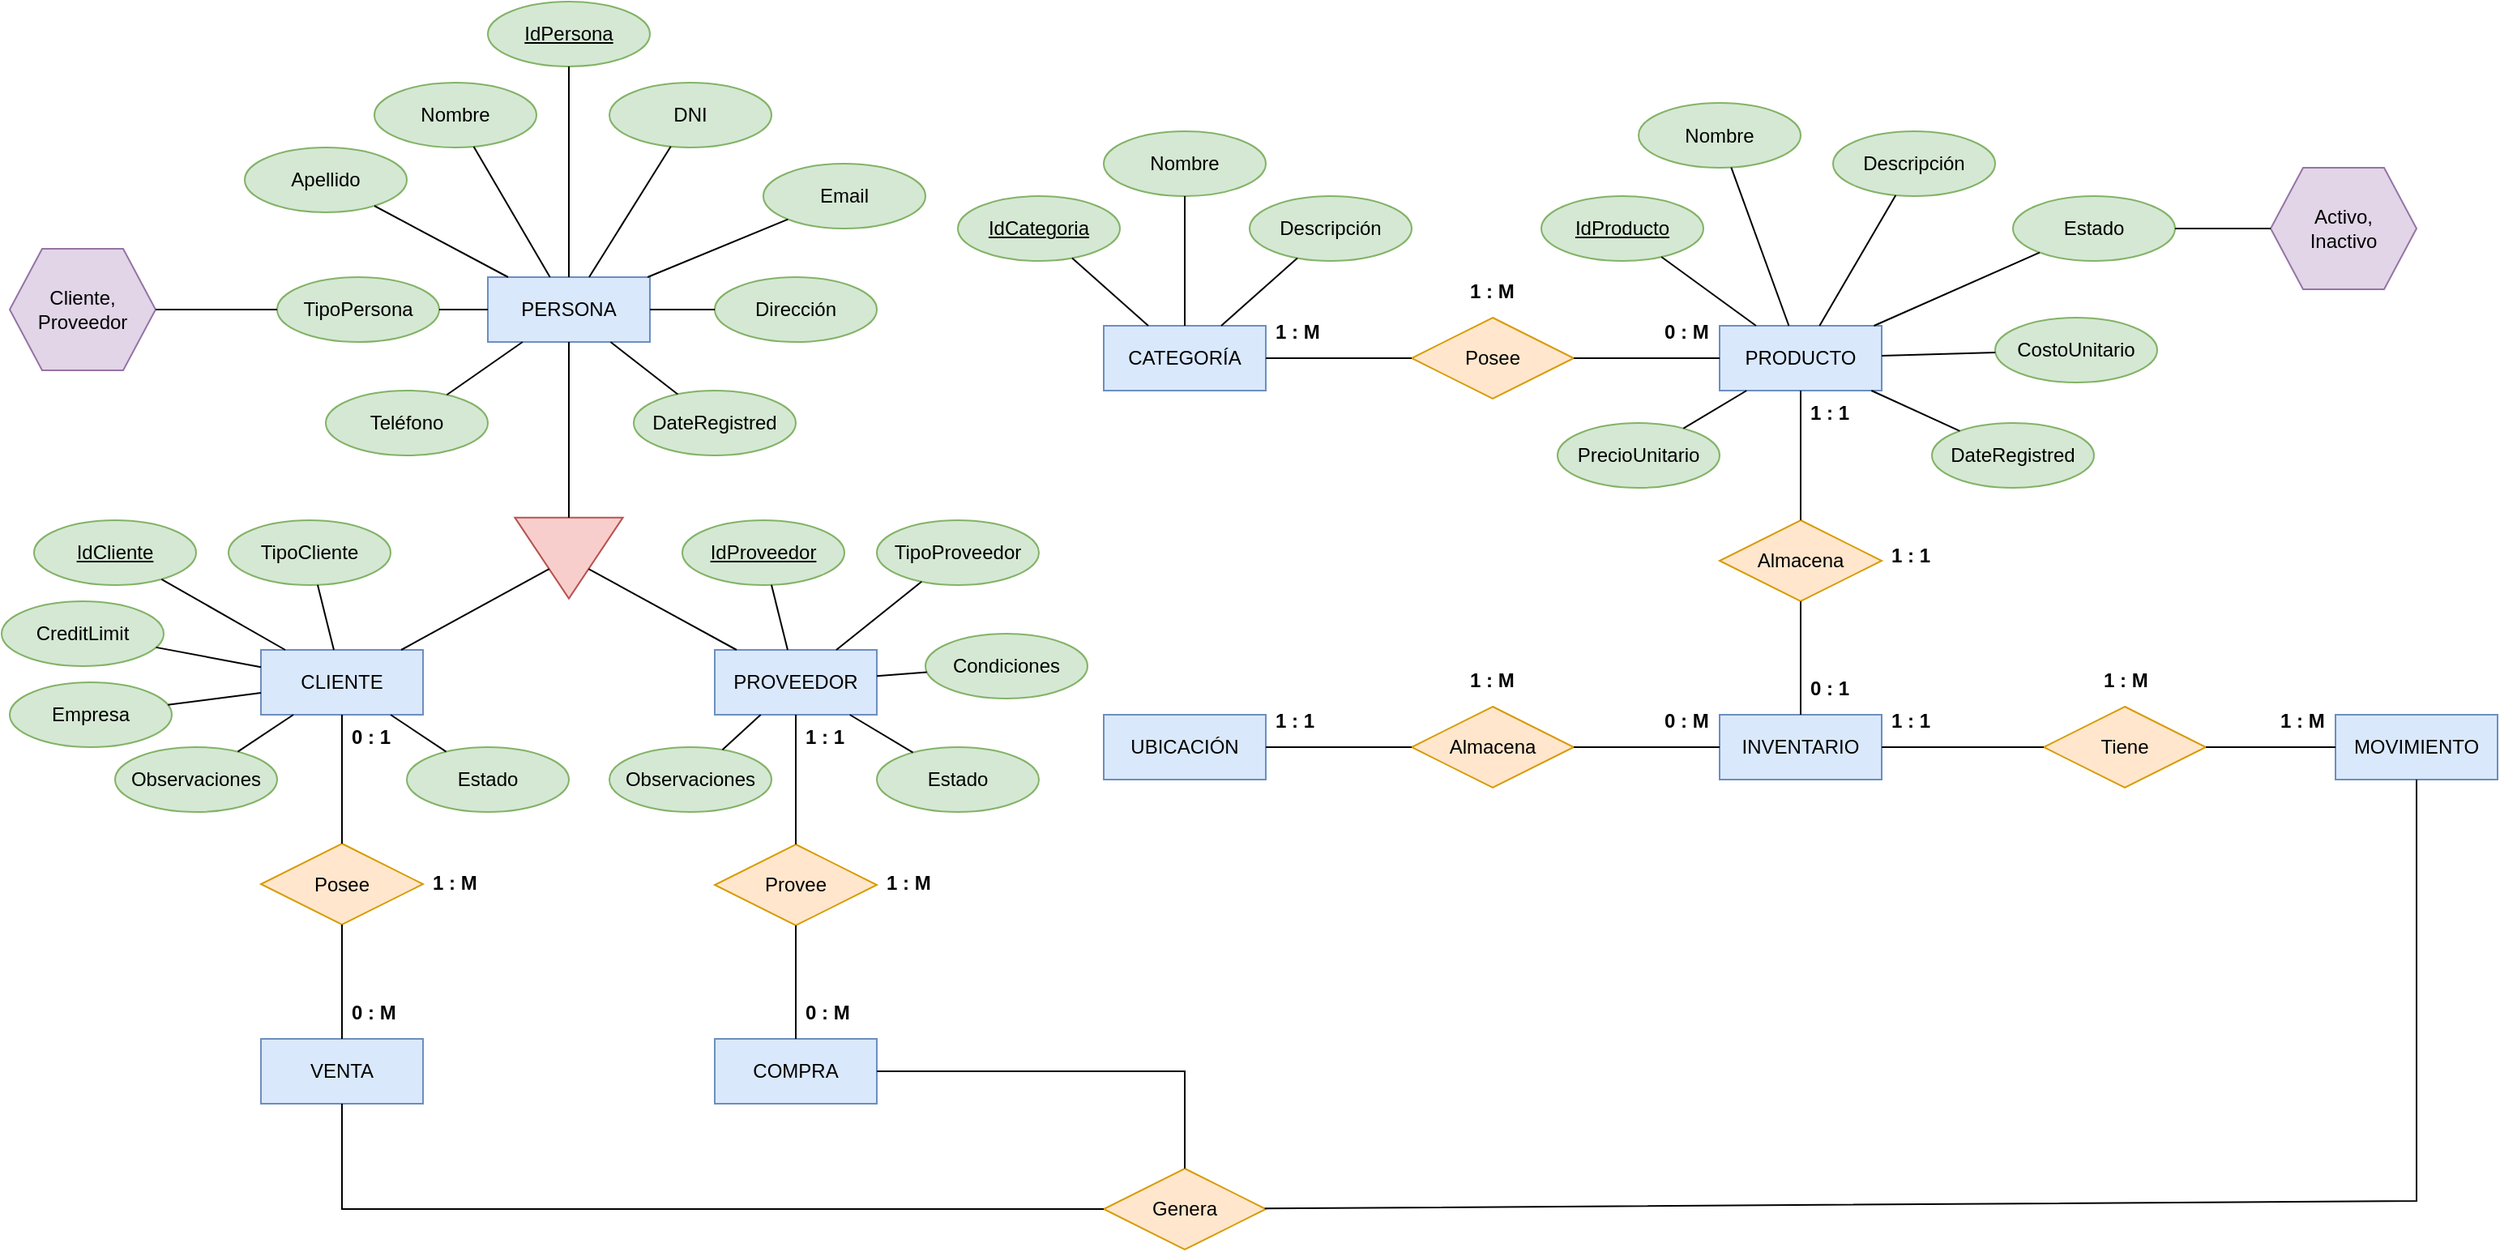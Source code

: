 <mxfile version="26.2.14">
  <diagram name="Página-1" id="IizV0ZKITarImfJM_A5O">
    <mxGraphModel dx="982" dy="695" grid="1" gridSize="10" guides="1" tooltips="1" connect="1" arrows="1" fold="1" page="1" pageScale="1" pageWidth="827" pageHeight="1169" math="0" shadow="0">
      <root>
        <mxCell id="0" />
        <mxCell id="1" parent="0" />
        <mxCell id="AASYkf402rb6I2aHNUHm-3" value="PERSONA" style="whiteSpace=wrap;html=1;align=center;fillColor=#dae8fc;strokeColor=#6c8ebf;" parent="1" vertex="1">
          <mxGeometry x="300" y="210" width="100" height="40" as="geometry" />
        </mxCell>
        <mxCell id="AASYkf402rb6I2aHNUHm-46" value="Almacena" style="shape=rhombus;perimeter=rhombusPerimeter;whiteSpace=wrap;html=1;align=center;fillColor=#ffe6cc;strokeColor=#d79b00;" parent="1" vertex="1">
          <mxGeometry x="870" y="475" width="100" height="50" as="geometry" />
        </mxCell>
        <mxCell id="AASYkf402rb6I2aHNUHm-51" value="&lt;b&gt;1 : M&lt;/b&gt;" style="text;strokeColor=none;fillColor=none;spacingLeft=4;spacingRight=4;overflow=hidden;rotatable=0;points=[[0,0.5],[1,0.5]];portConstraint=eastwest;fontSize=12;whiteSpace=wrap;html=1;" parent="1" vertex="1">
          <mxGeometry x="260" y="570" width="40" height="30" as="geometry" />
        </mxCell>
        <mxCell id="AASYkf402rb6I2aHNUHm-61" value="TipoCliente" style="ellipse;whiteSpace=wrap;html=1;align=center;fillColor=#d5e8d4;strokeColor=#82b366;" parent="1" vertex="1">
          <mxGeometry x="140" y="360" width="100" height="40" as="geometry" />
        </mxCell>
        <mxCell id="A7rjeZ72b8iRB3e_D9d8-1" value="CLIENTE" style="whiteSpace=wrap;html=1;align=center;fillColor=#dae8fc;strokeColor=#6c8ebf;" vertex="1" parent="1">
          <mxGeometry x="160" y="440" width="100" height="40" as="geometry" />
        </mxCell>
        <mxCell id="A7rjeZ72b8iRB3e_D9d8-2" value="PROVEEDOR" style="whiteSpace=wrap;html=1;align=center;fillColor=#dae8fc;strokeColor=#6c8ebf;" vertex="1" parent="1">
          <mxGeometry x="440" y="440" width="100" height="40" as="geometry" />
        </mxCell>
        <mxCell id="A7rjeZ72b8iRB3e_D9d8-3" value="PRODUCTO" style="whiteSpace=wrap;html=1;align=center;fillColor=#dae8fc;strokeColor=#6c8ebf;" vertex="1" parent="1">
          <mxGeometry x="1060" y="240" width="100" height="40" as="geometry" />
        </mxCell>
        <mxCell id="A7rjeZ72b8iRB3e_D9d8-4" value="INVENTARIO" style="whiteSpace=wrap;html=1;align=center;fillColor=#dae8fc;strokeColor=#6c8ebf;" vertex="1" parent="1">
          <mxGeometry x="1060" y="480" width="100" height="40" as="geometry" />
        </mxCell>
        <mxCell id="A7rjeZ72b8iRB3e_D9d8-5" value="MOVIMIENTO" style="whiteSpace=wrap;html=1;align=center;fillColor=#dae8fc;strokeColor=#6c8ebf;" vertex="1" parent="1">
          <mxGeometry x="1440" y="480" width="100" height="40" as="geometry" />
        </mxCell>
        <mxCell id="A7rjeZ72b8iRB3e_D9d8-6" value="CATEGORÍA" style="whiteSpace=wrap;html=1;align=center;fillColor=#dae8fc;strokeColor=#6c8ebf;" vertex="1" parent="1">
          <mxGeometry x="680" y="240" width="100" height="40" as="geometry" />
        </mxCell>
        <mxCell id="A7rjeZ72b8iRB3e_D9d8-7" value="UBICACIÓN" style="whiteSpace=wrap;html=1;align=center;fillColor=#dae8fc;strokeColor=#6c8ebf;" vertex="1" parent="1">
          <mxGeometry x="680" y="480" width="100" height="40" as="geometry" />
        </mxCell>
        <mxCell id="A7rjeZ72b8iRB3e_D9d8-8" value="COMPRA" style="whiteSpace=wrap;html=1;align=center;fillColor=#dae8fc;strokeColor=#6c8ebf;" vertex="1" parent="1">
          <mxGeometry x="440" y="680" width="100" height="40" as="geometry" />
        </mxCell>
        <mxCell id="A7rjeZ72b8iRB3e_D9d8-9" value="VENTA" style="whiteSpace=wrap;html=1;align=center;fillColor=#dae8fc;strokeColor=#6c8ebf;" vertex="1" parent="1">
          <mxGeometry x="160" y="680" width="100" height="40" as="geometry" />
        </mxCell>
        <mxCell id="A7rjeZ72b8iRB3e_D9d8-10" value="" style="triangle;whiteSpace=wrap;html=1;rotation=90;fillColor=#f8cecc;strokeColor=#b85450;" vertex="1" parent="1">
          <mxGeometry x="325" y="350.0" width="50" height="66.67" as="geometry" />
        </mxCell>
        <mxCell id="A7rjeZ72b8iRB3e_D9d8-11" value="" style="endArrow=none;html=1;rounded=0;" edge="1" parent="1" source="AASYkf402rb6I2aHNUHm-3" target="A7rjeZ72b8iRB3e_D9d8-10">
          <mxGeometry relative="1" as="geometry">
            <mxPoint x="410" y="350" as="sourcePoint" />
            <mxPoint x="570" y="350" as="targetPoint" />
          </mxGeometry>
        </mxCell>
        <mxCell id="A7rjeZ72b8iRB3e_D9d8-12" value="" style="endArrow=none;html=1;rounded=0;" edge="1" parent="1" source="A7rjeZ72b8iRB3e_D9d8-1" target="A7rjeZ72b8iRB3e_D9d8-10">
          <mxGeometry relative="1" as="geometry">
            <mxPoint x="230" y="380" as="sourcePoint" />
            <mxPoint x="390" y="380" as="targetPoint" />
          </mxGeometry>
        </mxCell>
        <mxCell id="A7rjeZ72b8iRB3e_D9d8-13" value="" style="endArrow=none;html=1;rounded=0;" edge="1" parent="1" source="A7rjeZ72b8iRB3e_D9d8-10" target="A7rjeZ72b8iRB3e_D9d8-2">
          <mxGeometry relative="1" as="geometry">
            <mxPoint x="390" y="450" as="sourcePoint" />
            <mxPoint x="550" y="450" as="targetPoint" />
          </mxGeometry>
        </mxCell>
        <mxCell id="A7rjeZ72b8iRB3e_D9d8-14" value="Posee" style="shape=rhombus;perimeter=rhombusPerimeter;whiteSpace=wrap;html=1;align=center;fillColor=#ffe6cc;strokeColor=#d79b00;" vertex="1" parent="1">
          <mxGeometry x="160" y="559.5" width="100" height="50" as="geometry" />
        </mxCell>
        <mxCell id="A7rjeZ72b8iRB3e_D9d8-15" value="" style="endArrow=none;html=1;rounded=0;" edge="1" parent="1" source="A7rjeZ72b8iRB3e_D9d8-1" target="A7rjeZ72b8iRB3e_D9d8-14">
          <mxGeometry relative="1" as="geometry">
            <mxPoint x="210" y="520" as="sourcePoint" />
            <mxPoint x="370" y="520" as="targetPoint" />
          </mxGeometry>
        </mxCell>
        <mxCell id="A7rjeZ72b8iRB3e_D9d8-16" value="" style="endArrow=none;html=1;rounded=0;" edge="1" parent="1" source="A7rjeZ72b8iRB3e_D9d8-14" target="A7rjeZ72b8iRB3e_D9d8-9">
          <mxGeometry relative="1" as="geometry">
            <mxPoint x="400" y="540" as="sourcePoint" />
            <mxPoint x="560" y="540" as="targetPoint" />
          </mxGeometry>
        </mxCell>
        <mxCell id="A7rjeZ72b8iRB3e_D9d8-17" value="Provee" style="shape=rhombus;perimeter=rhombusPerimeter;whiteSpace=wrap;html=1;align=center;fillColor=#ffe6cc;strokeColor=#d79b00;" vertex="1" parent="1">
          <mxGeometry x="440" y="560" width="100" height="50" as="geometry" />
        </mxCell>
        <mxCell id="A7rjeZ72b8iRB3e_D9d8-18" value="" style="endArrow=none;html=1;rounded=0;" edge="1" parent="1" source="A7rjeZ72b8iRB3e_D9d8-2" target="A7rjeZ72b8iRB3e_D9d8-17">
          <mxGeometry relative="1" as="geometry">
            <mxPoint x="490" y="510" as="sourcePoint" />
            <mxPoint x="650" y="510" as="targetPoint" />
          </mxGeometry>
        </mxCell>
        <mxCell id="A7rjeZ72b8iRB3e_D9d8-19" value="" style="endArrow=none;html=1;rounded=0;" edge="1" parent="1" source="A7rjeZ72b8iRB3e_D9d8-17" target="A7rjeZ72b8iRB3e_D9d8-8">
          <mxGeometry relative="1" as="geometry">
            <mxPoint x="610" y="620" as="sourcePoint" />
            <mxPoint x="770" y="620" as="targetPoint" />
          </mxGeometry>
        </mxCell>
        <mxCell id="A7rjeZ72b8iRB3e_D9d8-20" value="Posee" style="shape=rhombus;perimeter=rhombusPerimeter;whiteSpace=wrap;html=1;align=center;fillColor=#ffe6cc;strokeColor=#d79b00;" vertex="1" parent="1">
          <mxGeometry x="870" y="235" width="100" height="50" as="geometry" />
        </mxCell>
        <mxCell id="A7rjeZ72b8iRB3e_D9d8-21" value="" style="endArrow=none;html=1;rounded=0;" edge="1" parent="1" source="A7rjeZ72b8iRB3e_D9d8-6" target="A7rjeZ72b8iRB3e_D9d8-20">
          <mxGeometry relative="1" as="geometry">
            <mxPoint x="770" y="340" as="sourcePoint" />
            <mxPoint x="930" y="340" as="targetPoint" />
          </mxGeometry>
        </mxCell>
        <mxCell id="A7rjeZ72b8iRB3e_D9d8-22" value="" style="endArrow=none;html=1;rounded=0;" edge="1" parent="1" source="A7rjeZ72b8iRB3e_D9d8-20" target="A7rjeZ72b8iRB3e_D9d8-3">
          <mxGeometry relative="1" as="geometry">
            <mxPoint x="920" y="560" as="sourcePoint" />
            <mxPoint x="1080" y="560" as="targetPoint" />
          </mxGeometry>
        </mxCell>
        <mxCell id="A7rjeZ72b8iRB3e_D9d8-23" value="Almacena" style="shape=rhombus;perimeter=rhombusPerimeter;whiteSpace=wrap;html=1;align=center;fillColor=#ffe6cc;strokeColor=#d79b00;" vertex="1" parent="1">
          <mxGeometry x="1060" y="360" width="100" height="50" as="geometry" />
        </mxCell>
        <mxCell id="A7rjeZ72b8iRB3e_D9d8-24" value="" style="endArrow=none;html=1;rounded=0;" edge="1" parent="1" source="A7rjeZ72b8iRB3e_D9d8-3" target="A7rjeZ72b8iRB3e_D9d8-23">
          <mxGeometry relative="1" as="geometry">
            <mxPoint x="1120" y="310" as="sourcePoint" />
            <mxPoint x="1280" y="310" as="targetPoint" />
          </mxGeometry>
        </mxCell>
        <mxCell id="A7rjeZ72b8iRB3e_D9d8-25" value="" style="endArrow=none;html=1;rounded=0;" edge="1" parent="1" source="A7rjeZ72b8iRB3e_D9d8-23" target="A7rjeZ72b8iRB3e_D9d8-4">
          <mxGeometry relative="1" as="geometry">
            <mxPoint x="1110" y="440" as="sourcePoint" />
            <mxPoint x="1270" y="440" as="targetPoint" />
          </mxGeometry>
        </mxCell>
        <mxCell id="A7rjeZ72b8iRB3e_D9d8-26" value="Tiene" style="shape=rhombus;perimeter=rhombusPerimeter;whiteSpace=wrap;html=1;align=center;fillColor=#ffe6cc;strokeColor=#d79b00;" vertex="1" parent="1">
          <mxGeometry x="1260" y="475" width="100" height="50" as="geometry" />
        </mxCell>
        <mxCell id="A7rjeZ72b8iRB3e_D9d8-27" value="" style="endArrow=none;html=1;rounded=0;" edge="1" parent="1" source="A7rjeZ72b8iRB3e_D9d8-4" target="A7rjeZ72b8iRB3e_D9d8-26">
          <mxGeometry relative="1" as="geometry">
            <mxPoint x="1180" y="560" as="sourcePoint" />
            <mxPoint x="1340" y="560" as="targetPoint" />
          </mxGeometry>
        </mxCell>
        <mxCell id="A7rjeZ72b8iRB3e_D9d8-28" value="" style="endArrow=none;html=1;rounded=0;" edge="1" parent="1" source="A7rjeZ72b8iRB3e_D9d8-26" target="A7rjeZ72b8iRB3e_D9d8-5">
          <mxGeometry relative="1" as="geometry">
            <mxPoint x="1310" y="590" as="sourcePoint" />
            <mxPoint x="1470" y="590" as="targetPoint" />
          </mxGeometry>
        </mxCell>
        <mxCell id="A7rjeZ72b8iRB3e_D9d8-29" value="Genera" style="shape=rhombus;perimeter=rhombusPerimeter;whiteSpace=wrap;html=1;align=center;fillColor=#ffe6cc;strokeColor=#d79b00;" vertex="1" parent="1">
          <mxGeometry x="680" y="760" width="100" height="50" as="geometry" />
        </mxCell>
        <mxCell id="A7rjeZ72b8iRB3e_D9d8-30" value="" style="endArrow=none;html=1;rounded=0;" edge="1" parent="1" source="A7rjeZ72b8iRB3e_D9d8-9" target="A7rjeZ72b8iRB3e_D9d8-29">
          <mxGeometry relative="1" as="geometry">
            <mxPoint x="410" y="800" as="sourcePoint" />
            <mxPoint x="570" y="800" as="targetPoint" />
            <Array as="points">
              <mxPoint x="210" y="785" />
            </Array>
          </mxGeometry>
        </mxCell>
        <mxCell id="A7rjeZ72b8iRB3e_D9d8-31" value="" style="endArrow=none;html=1;rounded=0;" edge="1" parent="1" source="A7rjeZ72b8iRB3e_D9d8-29" target="A7rjeZ72b8iRB3e_D9d8-5">
          <mxGeometry relative="1" as="geometry">
            <mxPoint x="1040" y="810" as="sourcePoint" />
            <mxPoint x="1200" y="810" as="targetPoint" />
            <Array as="points">
              <mxPoint x="1490" y="780" />
            </Array>
          </mxGeometry>
        </mxCell>
        <mxCell id="A7rjeZ72b8iRB3e_D9d8-32" value="" style="endArrow=none;html=1;rounded=0;" edge="1" parent="1" source="A7rjeZ72b8iRB3e_D9d8-8" target="A7rjeZ72b8iRB3e_D9d8-29">
          <mxGeometry relative="1" as="geometry">
            <mxPoint x="590" y="700" as="sourcePoint" />
            <mxPoint x="750" y="700" as="targetPoint" />
            <Array as="points">
              <mxPoint x="730" y="700" />
            </Array>
          </mxGeometry>
        </mxCell>
        <mxCell id="A7rjeZ72b8iRB3e_D9d8-33" value="" style="endArrow=none;html=1;rounded=0;" edge="1" parent="1" source="A7rjeZ72b8iRB3e_D9d8-7" target="AASYkf402rb6I2aHNUHm-46">
          <mxGeometry relative="1" as="geometry">
            <mxPoint x="920" y="640" as="sourcePoint" />
            <mxPoint x="1080" y="640" as="targetPoint" />
          </mxGeometry>
        </mxCell>
        <mxCell id="A7rjeZ72b8iRB3e_D9d8-34" value="" style="endArrow=none;html=1;rounded=0;" edge="1" parent="1" source="AASYkf402rb6I2aHNUHm-46" target="A7rjeZ72b8iRB3e_D9d8-4">
          <mxGeometry relative="1" as="geometry">
            <mxPoint x="970" y="590" as="sourcePoint" />
            <mxPoint x="1130" y="590" as="targetPoint" />
          </mxGeometry>
        </mxCell>
        <mxCell id="A7rjeZ72b8iRB3e_D9d8-35" value="IdPersona" style="ellipse;whiteSpace=wrap;html=1;align=center;fontStyle=4;fillColor=#d5e8d4;strokeColor=#82b366;" vertex="1" parent="1">
          <mxGeometry x="300" y="40" width="100" height="40" as="geometry" />
        </mxCell>
        <mxCell id="A7rjeZ72b8iRB3e_D9d8-36" value="Nombre" style="ellipse;whiteSpace=wrap;html=1;align=center;fillColor=#d5e8d4;strokeColor=#82b366;" vertex="1" parent="1">
          <mxGeometry x="230" y="90" width="100" height="40" as="geometry" />
        </mxCell>
        <mxCell id="A7rjeZ72b8iRB3e_D9d8-37" value="Apellido" style="ellipse;whiteSpace=wrap;html=1;align=center;fillColor=#d5e8d4;strokeColor=#82b366;" vertex="1" parent="1">
          <mxGeometry x="150" y="130" width="100" height="40" as="geometry" />
        </mxCell>
        <mxCell id="A7rjeZ72b8iRB3e_D9d8-38" value="DNI" style="ellipse;whiteSpace=wrap;html=1;align=center;fillColor=#d5e8d4;strokeColor=#82b366;" vertex="1" parent="1">
          <mxGeometry x="375" y="90" width="100" height="40" as="geometry" />
        </mxCell>
        <mxCell id="A7rjeZ72b8iRB3e_D9d8-39" value="Email" style="ellipse;whiteSpace=wrap;html=1;align=center;fillColor=#d5e8d4;strokeColor=#82b366;" vertex="1" parent="1">
          <mxGeometry x="470" y="140" width="100" height="40" as="geometry" />
        </mxCell>
        <mxCell id="A7rjeZ72b8iRB3e_D9d8-40" value="Teléfono" style="ellipse;whiteSpace=wrap;html=1;align=center;fillColor=#d5e8d4;strokeColor=#82b366;" vertex="1" parent="1">
          <mxGeometry x="200" y="280" width="100" height="40" as="geometry" />
        </mxCell>
        <mxCell id="A7rjeZ72b8iRB3e_D9d8-41" value="Dirección" style="ellipse;whiteSpace=wrap;html=1;align=center;fillColor=#d5e8d4;strokeColor=#82b366;" vertex="1" parent="1">
          <mxGeometry x="440" y="210" width="100" height="40" as="geometry" />
        </mxCell>
        <mxCell id="A7rjeZ72b8iRB3e_D9d8-42" value="DateRegistred" style="ellipse;whiteSpace=wrap;html=1;align=center;fillColor=#d5e8d4;strokeColor=#82b366;" vertex="1" parent="1">
          <mxGeometry x="390" y="280" width="100" height="40" as="geometry" />
        </mxCell>
        <mxCell id="A7rjeZ72b8iRB3e_D9d8-45" value="TipoPersona" style="ellipse;whiteSpace=wrap;html=1;align=center;fillColor=#d5e8d4;strokeColor=#82b366;" vertex="1" parent="1">
          <mxGeometry x="170" y="210" width="100" height="40" as="geometry" />
        </mxCell>
        <mxCell id="A7rjeZ72b8iRB3e_D9d8-46" value="" style="endArrow=none;html=1;rounded=0;" edge="1" parent="1" source="AASYkf402rb6I2aHNUHm-3" target="A7rjeZ72b8iRB3e_D9d8-35">
          <mxGeometry relative="1" as="geometry">
            <mxPoint x="320" y="120" as="sourcePoint" />
            <mxPoint x="480" y="120" as="targetPoint" />
          </mxGeometry>
        </mxCell>
        <mxCell id="A7rjeZ72b8iRB3e_D9d8-47" value="" style="endArrow=none;html=1;rounded=0;" edge="1" parent="1" source="A7rjeZ72b8iRB3e_D9d8-36" target="AASYkf402rb6I2aHNUHm-3">
          <mxGeometry relative="1" as="geometry">
            <mxPoint x="260" y="120" as="sourcePoint" />
            <mxPoint x="420" y="120" as="targetPoint" />
          </mxGeometry>
        </mxCell>
        <mxCell id="A7rjeZ72b8iRB3e_D9d8-48" value="" style="endArrow=none;html=1;rounded=0;" edge="1" parent="1" source="A7rjeZ72b8iRB3e_D9d8-37" target="AASYkf402rb6I2aHNUHm-3">
          <mxGeometry relative="1" as="geometry">
            <mxPoint x="240" y="180" as="sourcePoint" />
            <mxPoint x="400" y="180" as="targetPoint" />
          </mxGeometry>
        </mxCell>
        <mxCell id="A7rjeZ72b8iRB3e_D9d8-49" value="" style="endArrow=none;html=1;rounded=0;" edge="1" parent="1" source="A7rjeZ72b8iRB3e_D9d8-40" target="AASYkf402rb6I2aHNUHm-3">
          <mxGeometry relative="1" as="geometry">
            <mxPoint x="160" y="210" as="sourcePoint" />
            <mxPoint x="320" y="210" as="targetPoint" />
          </mxGeometry>
        </mxCell>
        <mxCell id="A7rjeZ72b8iRB3e_D9d8-50" value="" style="endArrow=none;html=1;rounded=0;" edge="1" parent="1" source="A7rjeZ72b8iRB3e_D9d8-45" target="AASYkf402rb6I2aHNUHm-3">
          <mxGeometry relative="1" as="geometry">
            <mxPoint x="310" y="300" as="sourcePoint" />
            <mxPoint x="470" y="300" as="targetPoint" />
          </mxGeometry>
        </mxCell>
        <mxCell id="A7rjeZ72b8iRB3e_D9d8-51" value="" style="endArrow=none;html=1;rounded=0;" edge="1" parent="1" source="AASYkf402rb6I2aHNUHm-3" target="A7rjeZ72b8iRB3e_D9d8-38">
          <mxGeometry relative="1" as="geometry">
            <mxPoint x="400" y="170" as="sourcePoint" />
            <mxPoint x="560" y="170" as="targetPoint" />
          </mxGeometry>
        </mxCell>
        <mxCell id="A7rjeZ72b8iRB3e_D9d8-52" value="" style="endArrow=none;html=1;rounded=0;" edge="1" parent="1" source="AASYkf402rb6I2aHNUHm-3" target="A7rjeZ72b8iRB3e_D9d8-39">
          <mxGeometry relative="1" as="geometry">
            <mxPoint x="420" y="190" as="sourcePoint" />
            <mxPoint x="580" y="190" as="targetPoint" />
          </mxGeometry>
        </mxCell>
        <mxCell id="A7rjeZ72b8iRB3e_D9d8-53" value="" style="endArrow=none;html=1;rounded=0;" edge="1" parent="1" source="AASYkf402rb6I2aHNUHm-3" target="A7rjeZ72b8iRB3e_D9d8-41">
          <mxGeometry relative="1" as="geometry">
            <mxPoint x="460" y="250" as="sourcePoint" />
            <mxPoint x="620" y="250" as="targetPoint" />
          </mxGeometry>
        </mxCell>
        <mxCell id="A7rjeZ72b8iRB3e_D9d8-54" value="" style="endArrow=none;html=1;rounded=0;" edge="1" parent="1" source="AASYkf402rb6I2aHNUHm-3" target="A7rjeZ72b8iRB3e_D9d8-42">
          <mxGeometry relative="1" as="geometry">
            <mxPoint x="390" y="280" as="sourcePoint" />
            <mxPoint x="550" y="280" as="targetPoint" />
          </mxGeometry>
        </mxCell>
        <mxCell id="A7rjeZ72b8iRB3e_D9d8-55" value="IdCliente" style="ellipse;whiteSpace=wrap;html=1;align=center;fontStyle=4;fillColor=#d5e8d4;strokeColor=#82b366;" vertex="1" parent="1">
          <mxGeometry x="20" y="360" width="100" height="40" as="geometry" />
        </mxCell>
        <mxCell id="A7rjeZ72b8iRB3e_D9d8-57" value="Cliente,&lt;div&gt;Proveedor&lt;/div&gt;" style="shape=hexagon;perimeter=hexagonPerimeter2;whiteSpace=wrap;html=1;fixedSize=1;fillColor=#e1d5e7;strokeColor=#9673a6;" vertex="1" parent="1">
          <mxGeometry x="5" y="192.5" width="90" height="75" as="geometry" />
        </mxCell>
        <mxCell id="A7rjeZ72b8iRB3e_D9d8-58" value="" style="endArrow=none;html=1;rounded=0;" edge="1" parent="1" source="A7rjeZ72b8iRB3e_D9d8-57" target="A7rjeZ72b8iRB3e_D9d8-45">
          <mxGeometry relative="1" as="geometry">
            <mxPoint x="100" y="280" as="sourcePoint" />
            <mxPoint x="260" y="280" as="targetPoint" />
          </mxGeometry>
        </mxCell>
        <mxCell id="A7rjeZ72b8iRB3e_D9d8-59" value="CreditLimit" style="ellipse;whiteSpace=wrap;html=1;align=center;fillColor=#d5e8d4;strokeColor=#82b366;" vertex="1" parent="1">
          <mxGeometry y="410" width="100" height="40" as="geometry" />
        </mxCell>
        <mxCell id="A7rjeZ72b8iRB3e_D9d8-60" value="Empresa" style="ellipse;whiteSpace=wrap;html=1;align=center;fillColor=#d5e8d4;strokeColor=#82b366;" vertex="1" parent="1">
          <mxGeometry x="5" y="460" width="100" height="40" as="geometry" />
        </mxCell>
        <mxCell id="A7rjeZ72b8iRB3e_D9d8-61" value="" style="endArrow=none;html=1;rounded=0;" edge="1" parent="1" source="AASYkf402rb6I2aHNUHm-61" target="A7rjeZ72b8iRB3e_D9d8-1">
          <mxGeometry relative="1" as="geometry">
            <mxPoint x="230" y="400" as="sourcePoint" />
            <mxPoint x="390" y="400" as="targetPoint" />
          </mxGeometry>
        </mxCell>
        <mxCell id="A7rjeZ72b8iRB3e_D9d8-62" value="" style="endArrow=none;html=1;rounded=0;" edge="1" parent="1" source="A7rjeZ72b8iRB3e_D9d8-55" target="A7rjeZ72b8iRB3e_D9d8-1">
          <mxGeometry relative="1" as="geometry">
            <mxPoint x="70" y="470" as="sourcePoint" />
            <mxPoint x="230" y="470" as="targetPoint" />
          </mxGeometry>
        </mxCell>
        <mxCell id="A7rjeZ72b8iRB3e_D9d8-63" value="" style="endArrow=none;html=1;rounded=0;" edge="1" parent="1" source="A7rjeZ72b8iRB3e_D9d8-59" target="A7rjeZ72b8iRB3e_D9d8-1">
          <mxGeometry relative="1" as="geometry">
            <mxPoint x="170" y="510" as="sourcePoint" />
            <mxPoint x="330" y="510" as="targetPoint" />
          </mxGeometry>
        </mxCell>
        <mxCell id="A7rjeZ72b8iRB3e_D9d8-64" value="" style="endArrow=none;html=1;rounded=0;" edge="1" parent="1" source="A7rjeZ72b8iRB3e_D9d8-60" target="A7rjeZ72b8iRB3e_D9d8-1">
          <mxGeometry relative="1" as="geometry">
            <mxPoint x="140" y="520" as="sourcePoint" />
            <mxPoint x="300" y="520" as="targetPoint" />
          </mxGeometry>
        </mxCell>
        <mxCell id="A7rjeZ72b8iRB3e_D9d8-65" value="Estado" style="ellipse;whiteSpace=wrap;html=1;align=center;fillColor=#d5e8d4;strokeColor=#82b366;" vertex="1" parent="1">
          <mxGeometry x="250" y="500" width="100" height="40" as="geometry" />
        </mxCell>
        <mxCell id="A7rjeZ72b8iRB3e_D9d8-66" value="" style="endArrow=none;html=1;rounded=0;" edge="1" parent="1" source="A7rjeZ72b8iRB3e_D9d8-1" target="A7rjeZ72b8iRB3e_D9d8-65">
          <mxGeometry relative="1" as="geometry">
            <mxPoint x="310" y="550" as="sourcePoint" />
            <mxPoint x="470" y="550" as="targetPoint" />
          </mxGeometry>
        </mxCell>
        <mxCell id="A7rjeZ72b8iRB3e_D9d8-69" value="Observaciones" style="ellipse;whiteSpace=wrap;html=1;align=center;fillColor=#d5e8d4;strokeColor=#82b366;" vertex="1" parent="1">
          <mxGeometry x="70" y="500" width="100" height="40" as="geometry" />
        </mxCell>
        <mxCell id="A7rjeZ72b8iRB3e_D9d8-70" value="" style="endArrow=none;html=1;rounded=0;" edge="1" parent="1" source="A7rjeZ72b8iRB3e_D9d8-69" target="A7rjeZ72b8iRB3e_D9d8-1">
          <mxGeometry relative="1" as="geometry">
            <mxPoint x="160" y="520" as="sourcePoint" />
            <mxPoint x="320" y="520" as="targetPoint" />
          </mxGeometry>
        </mxCell>
        <mxCell id="A7rjeZ72b8iRB3e_D9d8-71" value="IdProveedor" style="ellipse;whiteSpace=wrap;html=1;align=center;fontStyle=4;fillColor=#d5e8d4;strokeColor=#82b366;" vertex="1" parent="1">
          <mxGeometry x="420" y="360" width="100" height="40" as="geometry" />
        </mxCell>
        <mxCell id="A7rjeZ72b8iRB3e_D9d8-72" value="TipoProveedor" style="ellipse;whiteSpace=wrap;html=1;align=center;fillColor=#d5e8d4;strokeColor=#82b366;" vertex="1" parent="1">
          <mxGeometry x="540" y="360" width="100" height="40" as="geometry" />
        </mxCell>
        <mxCell id="A7rjeZ72b8iRB3e_D9d8-73" value="Condiciones" style="ellipse;whiteSpace=wrap;html=1;align=center;fillColor=#d5e8d4;strokeColor=#82b366;" vertex="1" parent="1">
          <mxGeometry x="570" y="430" width="100" height="40" as="geometry" />
        </mxCell>
        <mxCell id="A7rjeZ72b8iRB3e_D9d8-74" value="Estado" style="ellipse;whiteSpace=wrap;html=1;align=center;fillColor=#d5e8d4;strokeColor=#82b366;" vertex="1" parent="1">
          <mxGeometry x="540" y="500" width="100" height="40" as="geometry" />
        </mxCell>
        <mxCell id="A7rjeZ72b8iRB3e_D9d8-75" value="Observaciones" style="ellipse;whiteSpace=wrap;html=1;align=center;fillColor=#d5e8d4;strokeColor=#82b366;" vertex="1" parent="1">
          <mxGeometry x="375" y="500" width="100" height="40" as="geometry" />
        </mxCell>
        <mxCell id="A7rjeZ72b8iRB3e_D9d8-76" value="" style="endArrow=none;html=1;rounded=0;" edge="1" parent="1" source="A7rjeZ72b8iRB3e_D9d8-75" target="A7rjeZ72b8iRB3e_D9d8-2">
          <mxGeometry relative="1" as="geometry">
            <mxPoint x="430" y="580" as="sourcePoint" />
            <mxPoint x="590" y="580" as="targetPoint" />
          </mxGeometry>
        </mxCell>
        <mxCell id="A7rjeZ72b8iRB3e_D9d8-77" value="" style="endArrow=none;html=1;rounded=0;" edge="1" parent="1" source="A7rjeZ72b8iRB3e_D9d8-2" target="A7rjeZ72b8iRB3e_D9d8-74">
          <mxGeometry relative="1" as="geometry">
            <mxPoint x="600" y="570" as="sourcePoint" />
            <mxPoint x="760" y="570" as="targetPoint" />
          </mxGeometry>
        </mxCell>
        <mxCell id="A7rjeZ72b8iRB3e_D9d8-78" value="" style="endArrow=none;html=1;rounded=0;" edge="1" parent="1" source="A7rjeZ72b8iRB3e_D9d8-2" target="A7rjeZ72b8iRB3e_D9d8-71">
          <mxGeometry relative="1" as="geometry">
            <mxPoint x="520" y="420" as="sourcePoint" />
            <mxPoint x="680" y="420" as="targetPoint" />
          </mxGeometry>
        </mxCell>
        <mxCell id="A7rjeZ72b8iRB3e_D9d8-79" value="" style="endArrow=none;html=1;rounded=0;" edge="1" parent="1" source="A7rjeZ72b8iRB3e_D9d8-2" target="A7rjeZ72b8iRB3e_D9d8-72">
          <mxGeometry relative="1" as="geometry">
            <mxPoint x="530" y="420" as="sourcePoint" />
            <mxPoint x="690" y="420" as="targetPoint" />
          </mxGeometry>
        </mxCell>
        <mxCell id="A7rjeZ72b8iRB3e_D9d8-80" value="" style="endArrow=none;html=1;rounded=0;" edge="1" parent="1" source="A7rjeZ72b8iRB3e_D9d8-2" target="A7rjeZ72b8iRB3e_D9d8-73">
          <mxGeometry relative="1" as="geometry">
            <mxPoint x="590" y="480" as="sourcePoint" />
            <mxPoint x="750" y="480" as="targetPoint" />
          </mxGeometry>
        </mxCell>
        <mxCell id="A7rjeZ72b8iRB3e_D9d8-81" value="IdProducto" style="ellipse;whiteSpace=wrap;html=1;align=center;fontStyle=4;fillColor=#d5e8d4;strokeColor=#82b366;" vertex="1" parent="1">
          <mxGeometry x="950" y="160" width="100" height="40" as="geometry" />
        </mxCell>
        <mxCell id="A7rjeZ72b8iRB3e_D9d8-82" value="Nombre" style="ellipse;whiteSpace=wrap;html=1;align=center;fillColor=#d5e8d4;strokeColor=#82b366;" vertex="1" parent="1">
          <mxGeometry x="1010" y="102.5" width="100" height="40" as="geometry" />
        </mxCell>
        <mxCell id="A7rjeZ72b8iRB3e_D9d8-85" value="Descripción" style="ellipse;whiteSpace=wrap;html=1;align=center;fillColor=#d5e8d4;strokeColor=#82b366;" vertex="1" parent="1">
          <mxGeometry x="1130" y="120" width="100" height="40" as="geometry" />
        </mxCell>
        <mxCell id="A7rjeZ72b8iRB3e_D9d8-86" value="PrecioUnitario" style="ellipse;whiteSpace=wrap;html=1;align=center;fillColor=#d5e8d4;strokeColor=#82b366;" vertex="1" parent="1">
          <mxGeometry x="960" y="300" width="100" height="40" as="geometry" />
        </mxCell>
        <mxCell id="A7rjeZ72b8iRB3e_D9d8-87" value="CostoUnitario" style="ellipse;whiteSpace=wrap;html=1;align=center;fillColor=#d5e8d4;strokeColor=#82b366;" vertex="1" parent="1">
          <mxGeometry x="1230" y="235" width="100" height="40" as="geometry" />
        </mxCell>
        <mxCell id="A7rjeZ72b8iRB3e_D9d8-88" value="DateRegistred" style="ellipse;whiteSpace=wrap;html=1;align=center;fillColor=#d5e8d4;strokeColor=#82b366;" vertex="1" parent="1">
          <mxGeometry x="1191" y="300" width="100" height="40" as="geometry" />
        </mxCell>
        <mxCell id="A7rjeZ72b8iRB3e_D9d8-89" value="" style="endArrow=none;html=1;rounded=0;" edge="1" parent="1" source="A7rjeZ72b8iRB3e_D9d8-81" target="A7rjeZ72b8iRB3e_D9d8-3">
          <mxGeometry relative="1" as="geometry">
            <mxPoint x="1150" y="170" as="sourcePoint" />
            <mxPoint x="1310" y="170" as="targetPoint" />
          </mxGeometry>
        </mxCell>
        <mxCell id="A7rjeZ72b8iRB3e_D9d8-90" value="" style="endArrow=none;html=1;rounded=0;" edge="1" parent="1" source="A7rjeZ72b8iRB3e_D9d8-82" target="A7rjeZ72b8iRB3e_D9d8-3">
          <mxGeometry relative="1" as="geometry">
            <mxPoint x="1090" y="170" as="sourcePoint" />
            <mxPoint x="1250" y="170" as="targetPoint" />
          </mxGeometry>
        </mxCell>
        <mxCell id="A7rjeZ72b8iRB3e_D9d8-91" value="Estado" style="ellipse;whiteSpace=wrap;html=1;align=center;fillColor=#d5e8d4;strokeColor=#82b366;" vertex="1" parent="1">
          <mxGeometry x="1241" y="160" width="100" height="40" as="geometry" />
        </mxCell>
        <mxCell id="A7rjeZ72b8iRB3e_D9d8-92" value="Activo,&lt;div&gt;Inactivo&lt;/div&gt;" style="shape=hexagon;perimeter=hexagonPerimeter2;whiteSpace=wrap;html=1;fixedSize=1;fillColor=#e1d5e7;strokeColor=#9673a6;" vertex="1" parent="1">
          <mxGeometry x="1400" y="142.5" width="90" height="75" as="geometry" />
        </mxCell>
        <mxCell id="A7rjeZ72b8iRB3e_D9d8-93" value="" style="endArrow=none;html=1;rounded=0;" edge="1" parent="1" source="A7rjeZ72b8iRB3e_D9d8-86" target="A7rjeZ72b8iRB3e_D9d8-3">
          <mxGeometry relative="1" as="geometry">
            <mxPoint x="1080" y="330" as="sourcePoint" />
            <mxPoint x="1240" y="330" as="targetPoint" />
          </mxGeometry>
        </mxCell>
        <mxCell id="A7rjeZ72b8iRB3e_D9d8-94" value="" style="endArrow=none;html=1;rounded=0;" edge="1" parent="1" source="A7rjeZ72b8iRB3e_D9d8-3" target="A7rjeZ72b8iRB3e_D9d8-85">
          <mxGeometry relative="1" as="geometry">
            <mxPoint x="1190" y="210" as="sourcePoint" />
            <mxPoint x="1350" y="210" as="targetPoint" />
          </mxGeometry>
        </mxCell>
        <mxCell id="A7rjeZ72b8iRB3e_D9d8-95" value="" style="endArrow=none;html=1;rounded=0;" edge="1" parent="1" source="A7rjeZ72b8iRB3e_D9d8-3" target="A7rjeZ72b8iRB3e_D9d8-91">
          <mxGeometry relative="1" as="geometry">
            <mxPoint x="1180" y="210" as="sourcePoint" />
            <mxPoint x="1340" y="210" as="targetPoint" />
          </mxGeometry>
        </mxCell>
        <mxCell id="A7rjeZ72b8iRB3e_D9d8-96" value="" style="endArrow=none;html=1;rounded=0;" edge="1" parent="1" source="A7rjeZ72b8iRB3e_D9d8-87" target="A7rjeZ72b8iRB3e_D9d8-3">
          <mxGeometry relative="1" as="geometry">
            <mxPoint x="1031" y="320" as="sourcePoint" />
            <mxPoint x="1031" y="320" as="targetPoint" />
          </mxGeometry>
        </mxCell>
        <mxCell id="A7rjeZ72b8iRB3e_D9d8-97" value="" style="endArrow=none;html=1;rounded=0;" edge="1" parent="1" source="A7rjeZ72b8iRB3e_D9d8-88" target="A7rjeZ72b8iRB3e_D9d8-3">
          <mxGeometry relative="1" as="geometry">
            <mxPoint x="1230" y="320" as="sourcePoint" />
            <mxPoint x="1390" y="320" as="targetPoint" />
          </mxGeometry>
        </mxCell>
        <mxCell id="A7rjeZ72b8iRB3e_D9d8-98" value="" style="endArrow=none;html=1;rounded=0;" edge="1" parent="1" source="A7rjeZ72b8iRB3e_D9d8-91" target="A7rjeZ72b8iRB3e_D9d8-92">
          <mxGeometry relative="1" as="geometry">
            <mxPoint x="1340" y="300" as="sourcePoint" />
            <mxPoint x="1500" y="300" as="targetPoint" />
          </mxGeometry>
        </mxCell>
        <mxCell id="A7rjeZ72b8iRB3e_D9d8-99" value="IdCategoria" style="ellipse;whiteSpace=wrap;html=1;align=center;fontStyle=4;fillColor=#d5e8d4;strokeColor=#82b366;" vertex="1" parent="1">
          <mxGeometry x="590" y="160" width="100" height="40" as="geometry" />
        </mxCell>
        <mxCell id="A7rjeZ72b8iRB3e_D9d8-100" value="Descripción" style="ellipse;whiteSpace=wrap;html=1;align=center;fillColor=#d5e8d4;strokeColor=#82b366;" vertex="1" parent="1">
          <mxGeometry x="770" y="160" width="100" height="40" as="geometry" />
        </mxCell>
        <mxCell id="A7rjeZ72b8iRB3e_D9d8-101" value="Nombre" style="ellipse;whiteSpace=wrap;html=1;align=center;fillColor=#d5e8d4;strokeColor=#82b366;" vertex="1" parent="1">
          <mxGeometry x="680" y="120" width="100" height="40" as="geometry" />
        </mxCell>
        <mxCell id="A7rjeZ72b8iRB3e_D9d8-103" value="" style="endArrow=none;html=1;rounded=0;" edge="1" parent="1" source="A7rjeZ72b8iRB3e_D9d8-99" target="A7rjeZ72b8iRB3e_D9d8-6">
          <mxGeometry relative="1" as="geometry">
            <mxPoint x="710" y="210" as="sourcePoint" />
            <mxPoint x="870" y="210" as="targetPoint" />
          </mxGeometry>
        </mxCell>
        <mxCell id="A7rjeZ72b8iRB3e_D9d8-104" value="" style="endArrow=none;html=1;rounded=0;" edge="1" parent="1" source="A7rjeZ72b8iRB3e_D9d8-6" target="A7rjeZ72b8iRB3e_D9d8-101">
          <mxGeometry relative="1" as="geometry">
            <mxPoint x="740" y="230" as="sourcePoint" />
            <mxPoint x="900" y="230" as="targetPoint" />
          </mxGeometry>
        </mxCell>
        <mxCell id="A7rjeZ72b8iRB3e_D9d8-105" value="" style="endArrow=none;html=1;rounded=0;" edge="1" parent="1" source="A7rjeZ72b8iRB3e_D9d8-6" target="A7rjeZ72b8iRB3e_D9d8-100">
          <mxGeometry relative="1" as="geometry">
            <mxPoint x="700" y="330" as="sourcePoint" />
            <mxPoint x="860" y="330" as="targetPoint" />
          </mxGeometry>
        </mxCell>
        <mxCell id="A7rjeZ72b8iRB3e_D9d8-106" value="&lt;b&gt;0 : M&lt;/b&gt;" style="text;strokeColor=none;fillColor=none;spacingLeft=4;spacingRight=4;overflow=hidden;rotatable=0;points=[[0,0.5],[1,0.5]];portConstraint=eastwest;fontSize=12;whiteSpace=wrap;html=1;" vertex="1" parent="1">
          <mxGeometry x="210" y="650" width="40" height="30" as="geometry" />
        </mxCell>
        <mxCell id="A7rjeZ72b8iRB3e_D9d8-107" value="&lt;b&gt;0 : 1&lt;/b&gt;" style="text;strokeColor=none;fillColor=none;spacingLeft=4;spacingRight=4;overflow=hidden;rotatable=0;points=[[0,0.5],[1,0.5]];portConstraint=eastwest;fontSize=12;whiteSpace=wrap;html=1;" vertex="1" parent="1">
          <mxGeometry x="210" y="480" width="40" height="30" as="geometry" />
        </mxCell>
        <mxCell id="A7rjeZ72b8iRB3e_D9d8-108" value="&lt;b&gt;1 : M&lt;/b&gt;" style="text;strokeColor=none;fillColor=none;spacingLeft=4;spacingRight=4;overflow=hidden;rotatable=0;points=[[0,0.5],[1,0.5]];portConstraint=eastwest;fontSize=12;whiteSpace=wrap;html=1;" vertex="1" parent="1">
          <mxGeometry x="540" y="570" width="40" height="30" as="geometry" />
        </mxCell>
        <mxCell id="A7rjeZ72b8iRB3e_D9d8-109" value="&lt;b&gt;1 : 1&lt;/b&gt;" style="text;strokeColor=none;fillColor=none;spacingLeft=4;spacingRight=4;overflow=hidden;rotatable=0;points=[[0,0.5],[1,0.5]];portConstraint=eastwest;fontSize=12;whiteSpace=wrap;html=1;" vertex="1" parent="1">
          <mxGeometry x="490" y="480" width="40" height="30" as="geometry" />
        </mxCell>
        <mxCell id="A7rjeZ72b8iRB3e_D9d8-110" value="&lt;b&gt;0 : M&lt;/b&gt;" style="text;strokeColor=none;fillColor=none;spacingLeft=4;spacingRight=4;overflow=hidden;rotatable=0;points=[[0,0.5],[1,0.5]];portConstraint=eastwest;fontSize=12;whiteSpace=wrap;html=1;" vertex="1" parent="1">
          <mxGeometry x="490" y="650" width="40" height="30" as="geometry" />
        </mxCell>
        <mxCell id="A7rjeZ72b8iRB3e_D9d8-111" value="&lt;b&gt;1 : M&lt;/b&gt;" style="text;strokeColor=none;fillColor=none;spacingLeft=4;spacingRight=4;overflow=hidden;rotatable=0;points=[[0,0.5],[1,0.5]];portConstraint=eastwest;fontSize=12;whiteSpace=wrap;html=1;" vertex="1" parent="1">
          <mxGeometry x="900" y="445" width="40" height="30" as="geometry" />
        </mxCell>
        <mxCell id="A7rjeZ72b8iRB3e_D9d8-112" value="&lt;b&gt;0 : M&lt;/b&gt;" style="text;strokeColor=none;fillColor=none;spacingLeft=4;spacingRight=4;overflow=hidden;rotatable=0;points=[[0,0.5],[1,0.5]];portConstraint=eastwest;fontSize=12;whiteSpace=wrap;html=1;" vertex="1" parent="1">
          <mxGeometry x="1020" y="470" width="40" height="30" as="geometry" />
        </mxCell>
        <mxCell id="A7rjeZ72b8iRB3e_D9d8-113" value="&lt;b&gt;1 : 1&lt;/b&gt;" style="text;strokeColor=none;fillColor=none;spacingLeft=4;spacingRight=4;overflow=hidden;rotatable=0;points=[[0,0.5],[1,0.5]];portConstraint=eastwest;fontSize=12;whiteSpace=wrap;html=1;" vertex="1" parent="1">
          <mxGeometry x="780" y="470" width="40" height="30" as="geometry" />
        </mxCell>
        <mxCell id="A7rjeZ72b8iRB3e_D9d8-114" value="&lt;b&gt;1 : 1&lt;/b&gt;" style="text;strokeColor=none;fillColor=none;spacingLeft=4;spacingRight=4;overflow=hidden;rotatable=0;points=[[0,0.5],[1,0.5]];portConstraint=eastwest;fontSize=12;whiteSpace=wrap;html=1;" vertex="1" parent="1">
          <mxGeometry x="1160" y="368.34" width="40" height="30" as="geometry" />
        </mxCell>
        <mxCell id="A7rjeZ72b8iRB3e_D9d8-115" value="&lt;b&gt;0 : 1&lt;/b&gt;" style="text;strokeColor=none;fillColor=none;spacingLeft=4;spacingRight=4;overflow=hidden;rotatable=0;points=[[0,0.5],[1,0.5]];portConstraint=eastwest;fontSize=12;whiteSpace=wrap;html=1;" vertex="1" parent="1">
          <mxGeometry x="1110" y="450" width="40" height="30" as="geometry" />
        </mxCell>
        <mxCell id="A7rjeZ72b8iRB3e_D9d8-116" value="&lt;b&gt;1 : 1&lt;/b&gt;" style="text;strokeColor=none;fillColor=none;spacingLeft=4;spacingRight=4;overflow=hidden;rotatable=0;points=[[0,0.5],[1,0.5]];portConstraint=eastwest;fontSize=12;whiteSpace=wrap;html=1;" vertex="1" parent="1">
          <mxGeometry x="1110" y="280" width="40" height="30" as="geometry" />
        </mxCell>
        <mxCell id="A7rjeZ72b8iRB3e_D9d8-117" value="&lt;b&gt;1 : M&lt;/b&gt;" style="text;strokeColor=none;fillColor=none;spacingLeft=4;spacingRight=4;overflow=hidden;rotatable=0;points=[[0,0.5],[1,0.5]];portConstraint=eastwest;fontSize=12;whiteSpace=wrap;html=1;" vertex="1" parent="1">
          <mxGeometry x="900" y="205" width="40" height="30" as="geometry" />
        </mxCell>
        <mxCell id="A7rjeZ72b8iRB3e_D9d8-118" value="&lt;b&gt;0 : M&lt;/b&gt;" style="text;strokeColor=none;fillColor=none;spacingLeft=4;spacingRight=4;overflow=hidden;rotatable=0;points=[[0,0.5],[1,0.5]];portConstraint=eastwest;fontSize=12;whiteSpace=wrap;html=1;" vertex="1" parent="1">
          <mxGeometry x="1020" y="230" width="40" height="30" as="geometry" />
        </mxCell>
        <mxCell id="A7rjeZ72b8iRB3e_D9d8-119" value="&lt;b&gt;1 : M&lt;/b&gt;" style="text;strokeColor=none;fillColor=none;spacingLeft=4;spacingRight=4;overflow=hidden;rotatable=0;points=[[0,0.5],[1,0.5]];portConstraint=eastwest;fontSize=12;whiteSpace=wrap;html=1;" vertex="1" parent="1">
          <mxGeometry x="780" y="230" width="40" height="30" as="geometry" />
        </mxCell>
        <mxCell id="A7rjeZ72b8iRB3e_D9d8-120" value="&lt;b&gt;1 : M&lt;/b&gt;" style="text;strokeColor=none;fillColor=none;spacingLeft=4;spacingRight=4;overflow=hidden;rotatable=0;points=[[0,0.5],[1,0.5]];portConstraint=eastwest;fontSize=12;whiteSpace=wrap;html=1;" vertex="1" parent="1">
          <mxGeometry x="1291" y="445" width="40" height="30" as="geometry" />
        </mxCell>
        <mxCell id="A7rjeZ72b8iRB3e_D9d8-121" value="&lt;b&gt;1 : M&lt;/b&gt;" style="text;strokeColor=none;fillColor=none;spacingLeft=4;spacingRight=4;overflow=hidden;rotatable=0;points=[[0,0.5],[1,0.5]];portConstraint=eastwest;fontSize=12;whiteSpace=wrap;html=1;" vertex="1" parent="1">
          <mxGeometry x="1400" y="470" width="40" height="30" as="geometry" />
        </mxCell>
        <mxCell id="A7rjeZ72b8iRB3e_D9d8-122" value="&lt;b&gt;1 : 1&lt;/b&gt;" style="text;strokeColor=none;fillColor=none;spacingLeft=4;spacingRight=4;overflow=hidden;rotatable=0;points=[[0,0.5],[1,0.5]];portConstraint=eastwest;fontSize=12;whiteSpace=wrap;html=1;" vertex="1" parent="1">
          <mxGeometry x="1160" y="470" width="40" height="30" as="geometry" />
        </mxCell>
      </root>
    </mxGraphModel>
  </diagram>
</mxfile>
